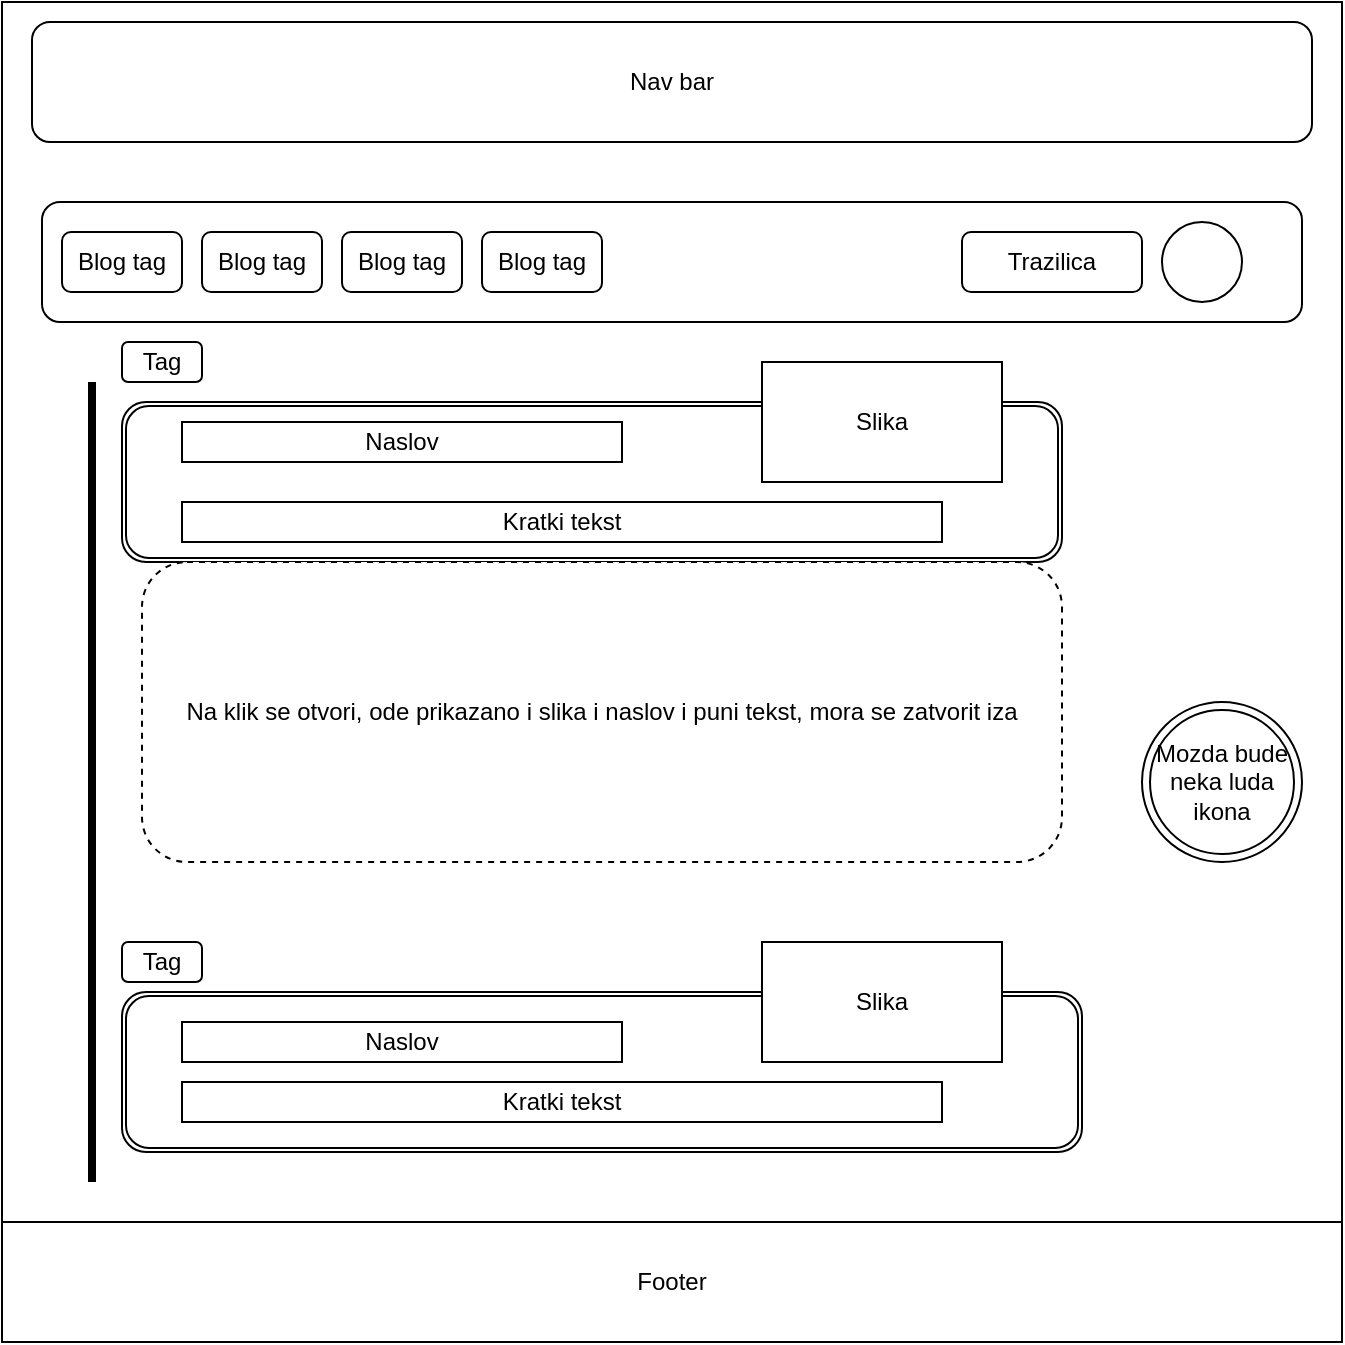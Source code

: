 <mxfile version="13.0.5" type="device"><diagram id="OVIEyJIrqXQwqrtJNuVA" name="Page-1"><mxGraphModel dx="1038" dy="548" grid="1" gridSize="10" guides="1" tooltips="1" connect="1" arrows="1" fold="1" page="1" pageScale="1" pageWidth="827" pageHeight="1169" math="0" shadow="0"><root><mxCell id="0"/><mxCell id="1" parent="0"/><mxCell id="DN1Vahidx9700IdiDEGU-1" value="" style="whiteSpace=wrap;html=1;aspect=fixed;" vertex="1" parent="1"><mxGeometry x="70" y="50" width="670" height="670" as="geometry"/></mxCell><mxCell id="DN1Vahidx9700IdiDEGU-2" value="Nav bar" style="rounded=1;whiteSpace=wrap;html=1;" vertex="1" parent="1"><mxGeometry x="85" y="60" width="640" height="60" as="geometry"/></mxCell><mxCell id="DN1Vahidx9700IdiDEGU-3" value="Footer" style="rounded=0;whiteSpace=wrap;html=1;" vertex="1" parent="1"><mxGeometry x="70" y="660" width="670" height="60" as="geometry"/></mxCell><mxCell id="DN1Vahidx9700IdiDEGU-4" value="" style="rounded=1;whiteSpace=wrap;html=1;" vertex="1" parent="1"><mxGeometry x="90" y="150" width="630" height="60" as="geometry"/></mxCell><mxCell id="DN1Vahidx9700IdiDEGU-5" value="Trazilica" style="rounded=1;whiteSpace=wrap;html=1;" vertex="1" parent="1"><mxGeometry x="550" y="165" width="90" height="30" as="geometry"/></mxCell><mxCell id="DN1Vahidx9700IdiDEGU-6" value="" style="ellipse;whiteSpace=wrap;html=1;aspect=fixed;" vertex="1" parent="1"><mxGeometry x="650" y="160" width="40" height="40" as="geometry"/></mxCell><mxCell id="DN1Vahidx9700IdiDEGU-7" value="Blog tag" style="rounded=1;whiteSpace=wrap;html=1;" vertex="1" parent="1"><mxGeometry x="100" y="165" width="60" height="30" as="geometry"/></mxCell><mxCell id="DN1Vahidx9700IdiDEGU-8" value="Blog tag" style="rounded=1;whiteSpace=wrap;html=1;" vertex="1" parent="1"><mxGeometry x="170" y="165" width="60" height="30" as="geometry"/></mxCell><mxCell id="DN1Vahidx9700IdiDEGU-9" value="Blog tag" style="rounded=1;whiteSpace=wrap;html=1;" vertex="1" parent="1"><mxGeometry x="240" y="165" width="60" height="30" as="geometry"/></mxCell><mxCell id="DN1Vahidx9700IdiDEGU-10" value="Blog tag" style="rounded=1;whiteSpace=wrap;html=1;" vertex="1" parent="1"><mxGeometry x="310" y="165" width="60" height="30" as="geometry"/></mxCell><mxCell id="DN1Vahidx9700IdiDEGU-12" value="" style="line;strokeWidth=4;direction=south;html=1;perimeter=backbonePerimeter;points=[];outlineConnect=0;" vertex="1" parent="1"><mxGeometry x="110" y="240" width="10" height="400" as="geometry"/></mxCell><mxCell id="DN1Vahidx9700IdiDEGU-13" value="" style="shape=ext;double=1;rounded=1;whiteSpace=wrap;html=1;" vertex="1" parent="1"><mxGeometry x="130" y="250" width="470" height="80" as="geometry"/></mxCell><mxCell id="DN1Vahidx9700IdiDEGU-14" value="" style="shape=ext;double=1;rounded=1;whiteSpace=wrap;html=1;" vertex="1" parent="1"><mxGeometry x="130" y="545" width="480" height="80" as="geometry"/></mxCell><mxCell id="DN1Vahidx9700IdiDEGU-15" value="Mozda bude neka luda ikona" style="ellipse;shape=doubleEllipse;whiteSpace=wrap;html=1;aspect=fixed;" vertex="1" parent="1"><mxGeometry x="640" y="400" width="80" height="80" as="geometry"/></mxCell><mxCell id="DN1Vahidx9700IdiDEGU-16" value="Tag" style="rounded=1;whiteSpace=wrap;html=1;" vertex="1" parent="1"><mxGeometry x="130" y="220" width="40" height="20" as="geometry"/></mxCell><mxCell id="DN1Vahidx9700IdiDEGU-17" value="Slika" style="rounded=0;whiteSpace=wrap;html=1;" vertex="1" parent="1"><mxGeometry x="450" y="230" width="120" height="60" as="geometry"/></mxCell><mxCell id="DN1Vahidx9700IdiDEGU-18" value="Naslov" style="rounded=0;whiteSpace=wrap;html=1;" vertex="1" parent="1"><mxGeometry x="160" y="260" width="220" height="20" as="geometry"/></mxCell><mxCell id="DN1Vahidx9700IdiDEGU-19" value="Kratki tekst" style="rounded=0;whiteSpace=wrap;html=1;" vertex="1" parent="1"><mxGeometry x="160" y="300" width="380" height="20" as="geometry"/></mxCell><mxCell id="DN1Vahidx9700IdiDEGU-20" value="Na klik se otvori, ode prikazano i slika i naslov i puni tekst, mora se zatvorit iza" style="rounded=1;whiteSpace=wrap;html=1;dashed=1;" vertex="1" parent="1"><mxGeometry x="140" y="330" width="460" height="150" as="geometry"/></mxCell><mxCell id="DN1Vahidx9700IdiDEGU-21" value="Tag" style="rounded=1;whiteSpace=wrap;html=1;" vertex="1" parent="1"><mxGeometry x="130" y="520" width="40" height="20" as="geometry"/></mxCell><mxCell id="DN1Vahidx9700IdiDEGU-22" value="Naslov" style="rounded=0;whiteSpace=wrap;html=1;" vertex="1" parent="1"><mxGeometry x="160" y="560" width="220" height="20" as="geometry"/></mxCell><mxCell id="DN1Vahidx9700IdiDEGU-23" value="Slika" style="rounded=0;whiteSpace=wrap;html=1;" vertex="1" parent="1"><mxGeometry x="450" y="520" width="120" height="60" as="geometry"/></mxCell><mxCell id="DN1Vahidx9700IdiDEGU-24" value="Kratki tekst" style="rounded=0;whiteSpace=wrap;html=1;" vertex="1" parent="1"><mxGeometry x="160" y="590" width="380" height="20" as="geometry"/></mxCell></root></mxGraphModel></diagram></mxfile>
